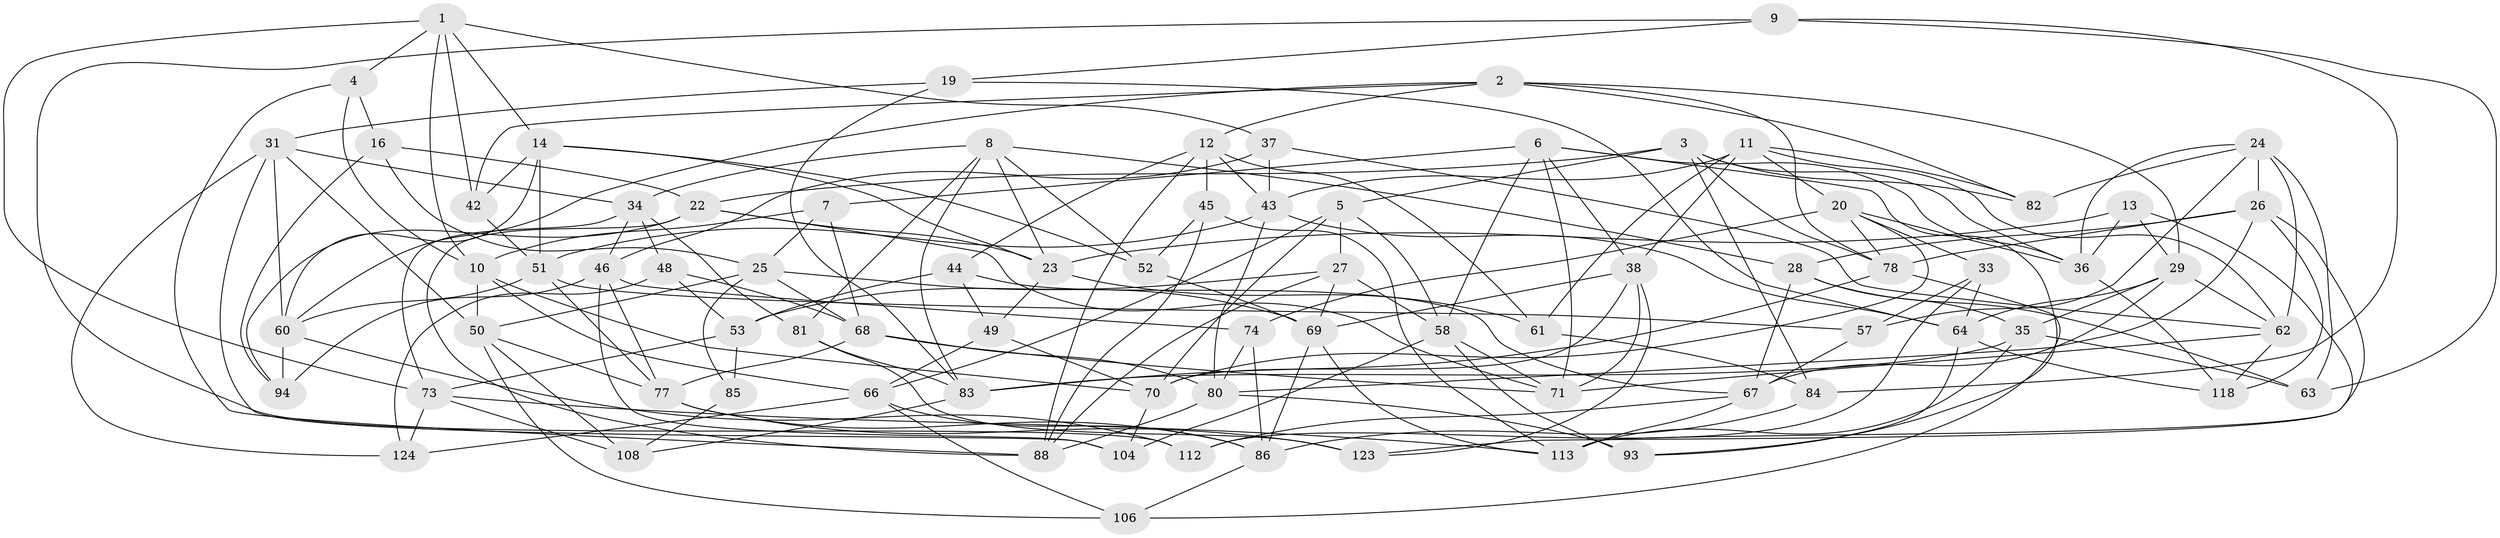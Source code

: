 // Generated by graph-tools (version 1.1) at 2025/24/03/03/25 07:24:27]
// undirected, 78 vertices, 200 edges
graph export_dot {
graph [start="1"]
  node [color=gray90,style=filled];
  1 [super="+15"];
  2 [super="+109"];
  3 [super="+21"];
  4;
  5 [super="+30"];
  6 [super="+18"];
  7;
  8 [super="+101"];
  9;
  10 [super="+65"];
  11 [super="+76"];
  12 [super="+17"];
  13;
  14 [super="+40"];
  16;
  19;
  20 [super="+32"];
  22 [super="+41"];
  23 [super="+115"];
  24 [super="+122"];
  25 [super="+47"];
  26 [super="+103"];
  27 [super="+55"];
  28 [super="+56"];
  29 [super="+39"];
  31 [super="+91"];
  33;
  34 [super="+90"];
  35 [super="+54"];
  36 [super="+99"];
  37;
  38 [super="+125"];
  42;
  43 [super="+72"];
  44;
  45;
  46 [super="+92"];
  48;
  49;
  50 [super="+59"];
  51 [super="+89"];
  52;
  53 [super="+95"];
  57;
  58 [super="+119"];
  60 [super="+110"];
  61;
  62 [super="+98"];
  63;
  64 [super="+79"];
  66 [super="+116"];
  67 [super="+120"];
  68 [super="+97"];
  69 [super="+102"];
  70 [super="+75"];
  71 [super="+107"];
  73 [super="+111"];
  74;
  77 [super="+96"];
  78 [super="+87"];
  80 [super="+114"];
  81;
  82;
  83 [super="+121"];
  84;
  85;
  86 [super="+100"];
  88 [super="+105"];
  93;
  94;
  104;
  106;
  108;
  112;
  113 [super="+117"];
  118;
  123;
  124;
  1 -- 42;
  1 -- 10;
  1 -- 37;
  1 -- 73;
  1 -- 4;
  1 -- 14;
  2 -- 42;
  2 -- 29;
  2 -- 60;
  2 -- 12;
  2 -- 82;
  2 -- 78;
  3 -- 36;
  3 -- 5;
  3 -- 82;
  3 -- 84;
  3 -- 78;
  3 -- 22;
  4 -- 16;
  4 -- 88;
  4 -- 10;
  5 -- 27 [weight=2];
  5 -- 70;
  5 -- 66;
  5 -- 58;
  6 -- 93;
  6 -- 7;
  6 -- 58;
  6 -- 38;
  6 -- 36;
  6 -- 71;
  7 -- 25;
  7 -- 10;
  7 -- 68;
  8 -- 52;
  8 -- 81;
  8 -- 28;
  8 -- 34;
  8 -- 83;
  8 -- 23;
  9 -- 84;
  9 -- 112;
  9 -- 63;
  9 -- 19;
  10 -- 70;
  10 -- 50;
  10 -- 66;
  11 -- 62;
  11 -- 82;
  11 -- 20;
  11 -- 61;
  11 -- 43;
  11 -- 38;
  12 -- 44;
  12 -- 88;
  12 -- 45;
  12 -- 61;
  12 -- 43;
  13 -- 23;
  13 -- 36;
  13 -- 113;
  13 -- 29;
  14 -- 52;
  14 -- 42;
  14 -- 60;
  14 -- 51;
  14 -- 23;
  16 -- 94;
  16 -- 25;
  16 -- 22;
  19 -- 83;
  19 -- 31;
  19 -- 64;
  20 -- 33;
  20 -- 74;
  20 -- 70;
  20 -- 78;
  20 -- 36;
  22 -- 94;
  22 -- 23;
  22 -- 88;
  22 -- 71;
  23 -- 49;
  23 -- 61;
  24 -- 57;
  24 -- 82;
  24 -- 36;
  24 -- 26;
  24 -- 62;
  24 -- 63;
  25 -- 85;
  25 -- 69;
  25 -- 68;
  25 -- 50;
  26 -- 80;
  26 -- 28;
  26 -- 118;
  26 -- 123;
  26 -- 78;
  27 -- 53;
  27 -- 69;
  27 -- 88;
  27 -- 58;
  28 -- 67;
  28 -- 63;
  28 -- 35 [weight=2];
  29 -- 64;
  29 -- 62;
  29 -- 67;
  29 -- 35;
  31 -- 124;
  31 -- 104;
  31 -- 34;
  31 -- 60;
  31 -- 50;
  33 -- 64;
  33 -- 57;
  33 -- 112;
  34 -- 81;
  34 -- 48;
  34 -- 73;
  34 -- 46;
  35 -- 63;
  35 -- 113;
  35 -- 83;
  36 -- 118;
  37 -- 46;
  37 -- 62;
  37 -- 43;
  38 -- 70;
  38 -- 71;
  38 -- 69;
  38 -- 123;
  42 -- 51;
  43 -- 51;
  43 -- 64;
  43 -- 80;
  44 -- 53;
  44 -- 49;
  44 -- 67;
  45 -- 52;
  45 -- 113;
  45 -- 88;
  46 -- 74;
  46 -- 77;
  46 -- 104;
  46 -- 94;
  48 -- 124;
  48 -- 53;
  48 -- 68;
  49 -- 66;
  49 -- 70;
  50 -- 77;
  50 -- 108;
  50 -- 106;
  51 -- 57;
  51 -- 60;
  51 -- 77;
  52 -- 69;
  53 -- 85 [weight=2];
  53 -- 73;
  57 -- 67;
  58 -- 93;
  58 -- 71;
  58 -- 104;
  60 -- 112;
  60 -- 94;
  61 -- 84;
  62 -- 71;
  62 -- 118;
  64 -- 118;
  64 -- 93;
  66 -- 86;
  66 -- 124;
  66 -- 106;
  67 -- 112;
  67 -- 113;
  68 -- 80;
  68 -- 77;
  68 -- 71;
  69 -- 86;
  69 -- 113;
  70 -- 104;
  73 -- 108;
  73 -- 124;
  73 -- 113;
  74 -- 86;
  74 -- 80;
  77 -- 123;
  77 -- 86;
  78 -- 106;
  78 -- 83;
  80 -- 93;
  80 -- 88;
  81 -- 83;
  81 -- 123;
  83 -- 108;
  84 -- 86;
  85 -- 108;
  86 -- 106;
}
